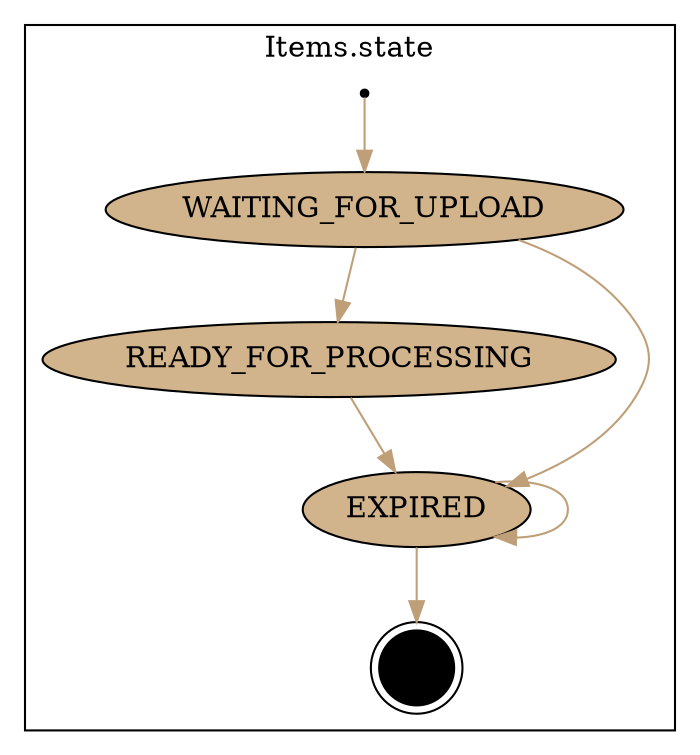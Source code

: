 digraph {
  subgraph cluster_deposit_item_file_state_diagram {
    graph [label="Items.state"]
    rankdir=TB
    size=" 8,11 " // size of output page in inches
    node [shape = circle style = filled fillcolor = black fontcolor = white]
    START [label = "" shape = point]
    END [label = "" shape = doublecircle]
    node [shape = ellipse style=filled fillcolor = " #D2B48C " fontcolor = black]
    edge [fontcolor = " #777777 " color = " #be9f78 " fontsize = 12 ]
    START -> WAITING_FOR_UPLOAD -> READY_FOR_PROCESSING -> EXPIRED -> END 
    WAITING_FOR_UPLOAD -> EXPIRED
    EXPIRED -> EXPIRED
  }
}
